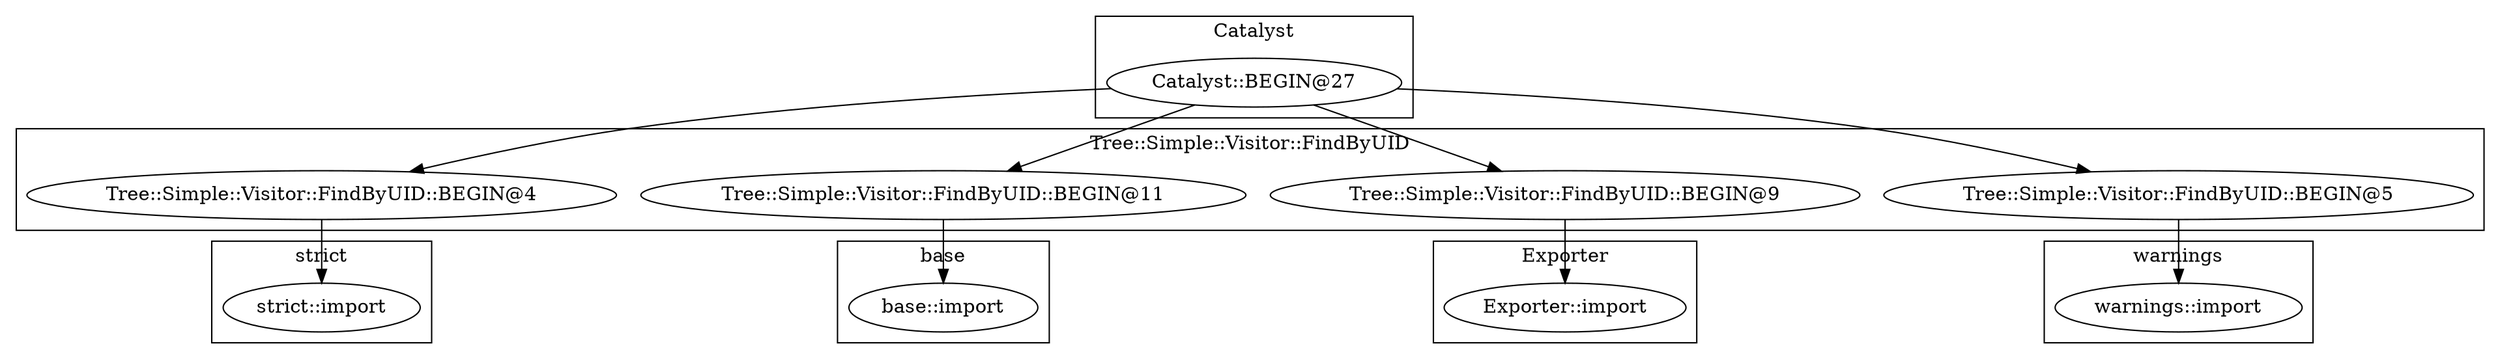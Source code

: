 digraph {
graph [overlap=false]
subgraph cluster_Catalyst {
	label="Catalyst";
	"Catalyst::BEGIN@27";
}
subgraph cluster_warnings {
	label="warnings";
	"warnings::import";
}
subgraph cluster_base {
	label="base";
	"base::import";
}
subgraph cluster_Exporter {
	label="Exporter";
	"Exporter::import";
}
subgraph cluster_Tree_Simple_Visitor_FindByUID {
	label="Tree::Simple::Visitor::FindByUID";
	"Tree::Simple::Visitor::FindByUID::BEGIN@4";
	"Tree::Simple::Visitor::FindByUID::BEGIN@11";
	"Tree::Simple::Visitor::FindByUID::BEGIN@9";
	"Tree::Simple::Visitor::FindByUID::BEGIN@5";
}
subgraph cluster_strict {
	label="strict";
	"strict::import";
}
"Catalyst::BEGIN@27" -> "Tree::Simple::Visitor::FindByUID::BEGIN@9";
"Tree::Simple::Visitor::FindByUID::BEGIN@4" -> "strict::import";
"Catalyst::BEGIN@27" -> "Tree::Simple::Visitor::FindByUID::BEGIN@5";
"Tree::Simple::Visitor::FindByUID::BEGIN@9" -> "Exporter::import";
"Catalyst::BEGIN@27" -> "Tree::Simple::Visitor::FindByUID::BEGIN@11";
"Tree::Simple::Visitor::FindByUID::BEGIN@11" -> "base::import";
"Tree::Simple::Visitor::FindByUID::BEGIN@5" -> "warnings::import";
"Catalyst::BEGIN@27" -> "Tree::Simple::Visitor::FindByUID::BEGIN@4";
}
